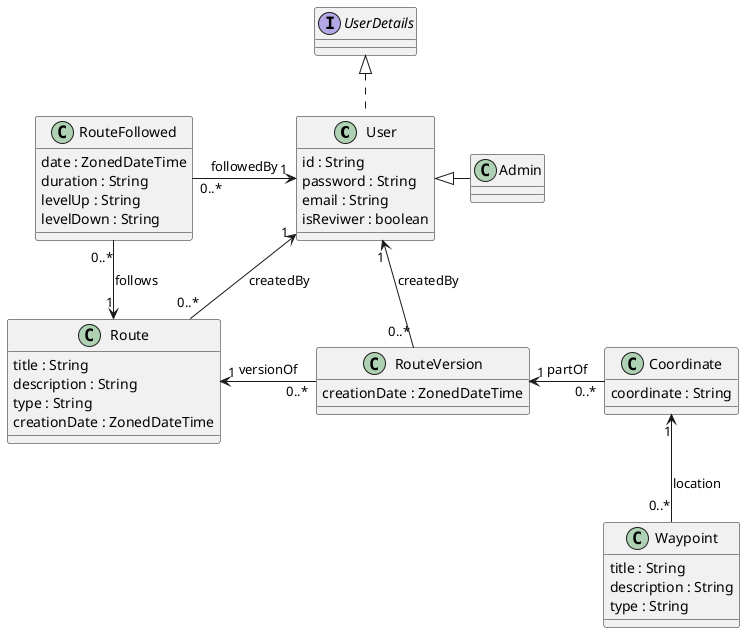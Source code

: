 @startuml

class User implements UserDetails {
  id : String
  password : String
  email : String
  isReviwer : boolean
}

class Admin { }

class RouteFollowed {
  date : ZonedDateTime
  duration : String
  levelUp : String
  levelDown : String
}

class Route {
  title : String
  description : String
  type : String
  creationDate : ZonedDateTime
}

class RouteVersion {
  creationDate : ZonedDateTime
}

class Coordinate {
  coordinate : String
}

class Waypoint {
  title : String
  description : String
  type : String
}

User "1" <-left- "0..*" RouteFollowed : followedBy
User "1" <-- "0..*" Route : createdBy
User "1" <-- "0..*" RouteVersion : createdBy
RouteFollowed "0..*" --> "1" Route: follows
Route "1" <-right- "0..*" RouteVersion: versionOf
RouteVersion "1" <-right- "0..*" Coordinate: partOf
Coordinate "1" <-- "0..*" Waypoint: location
User <|-right- Admin

@enduml
